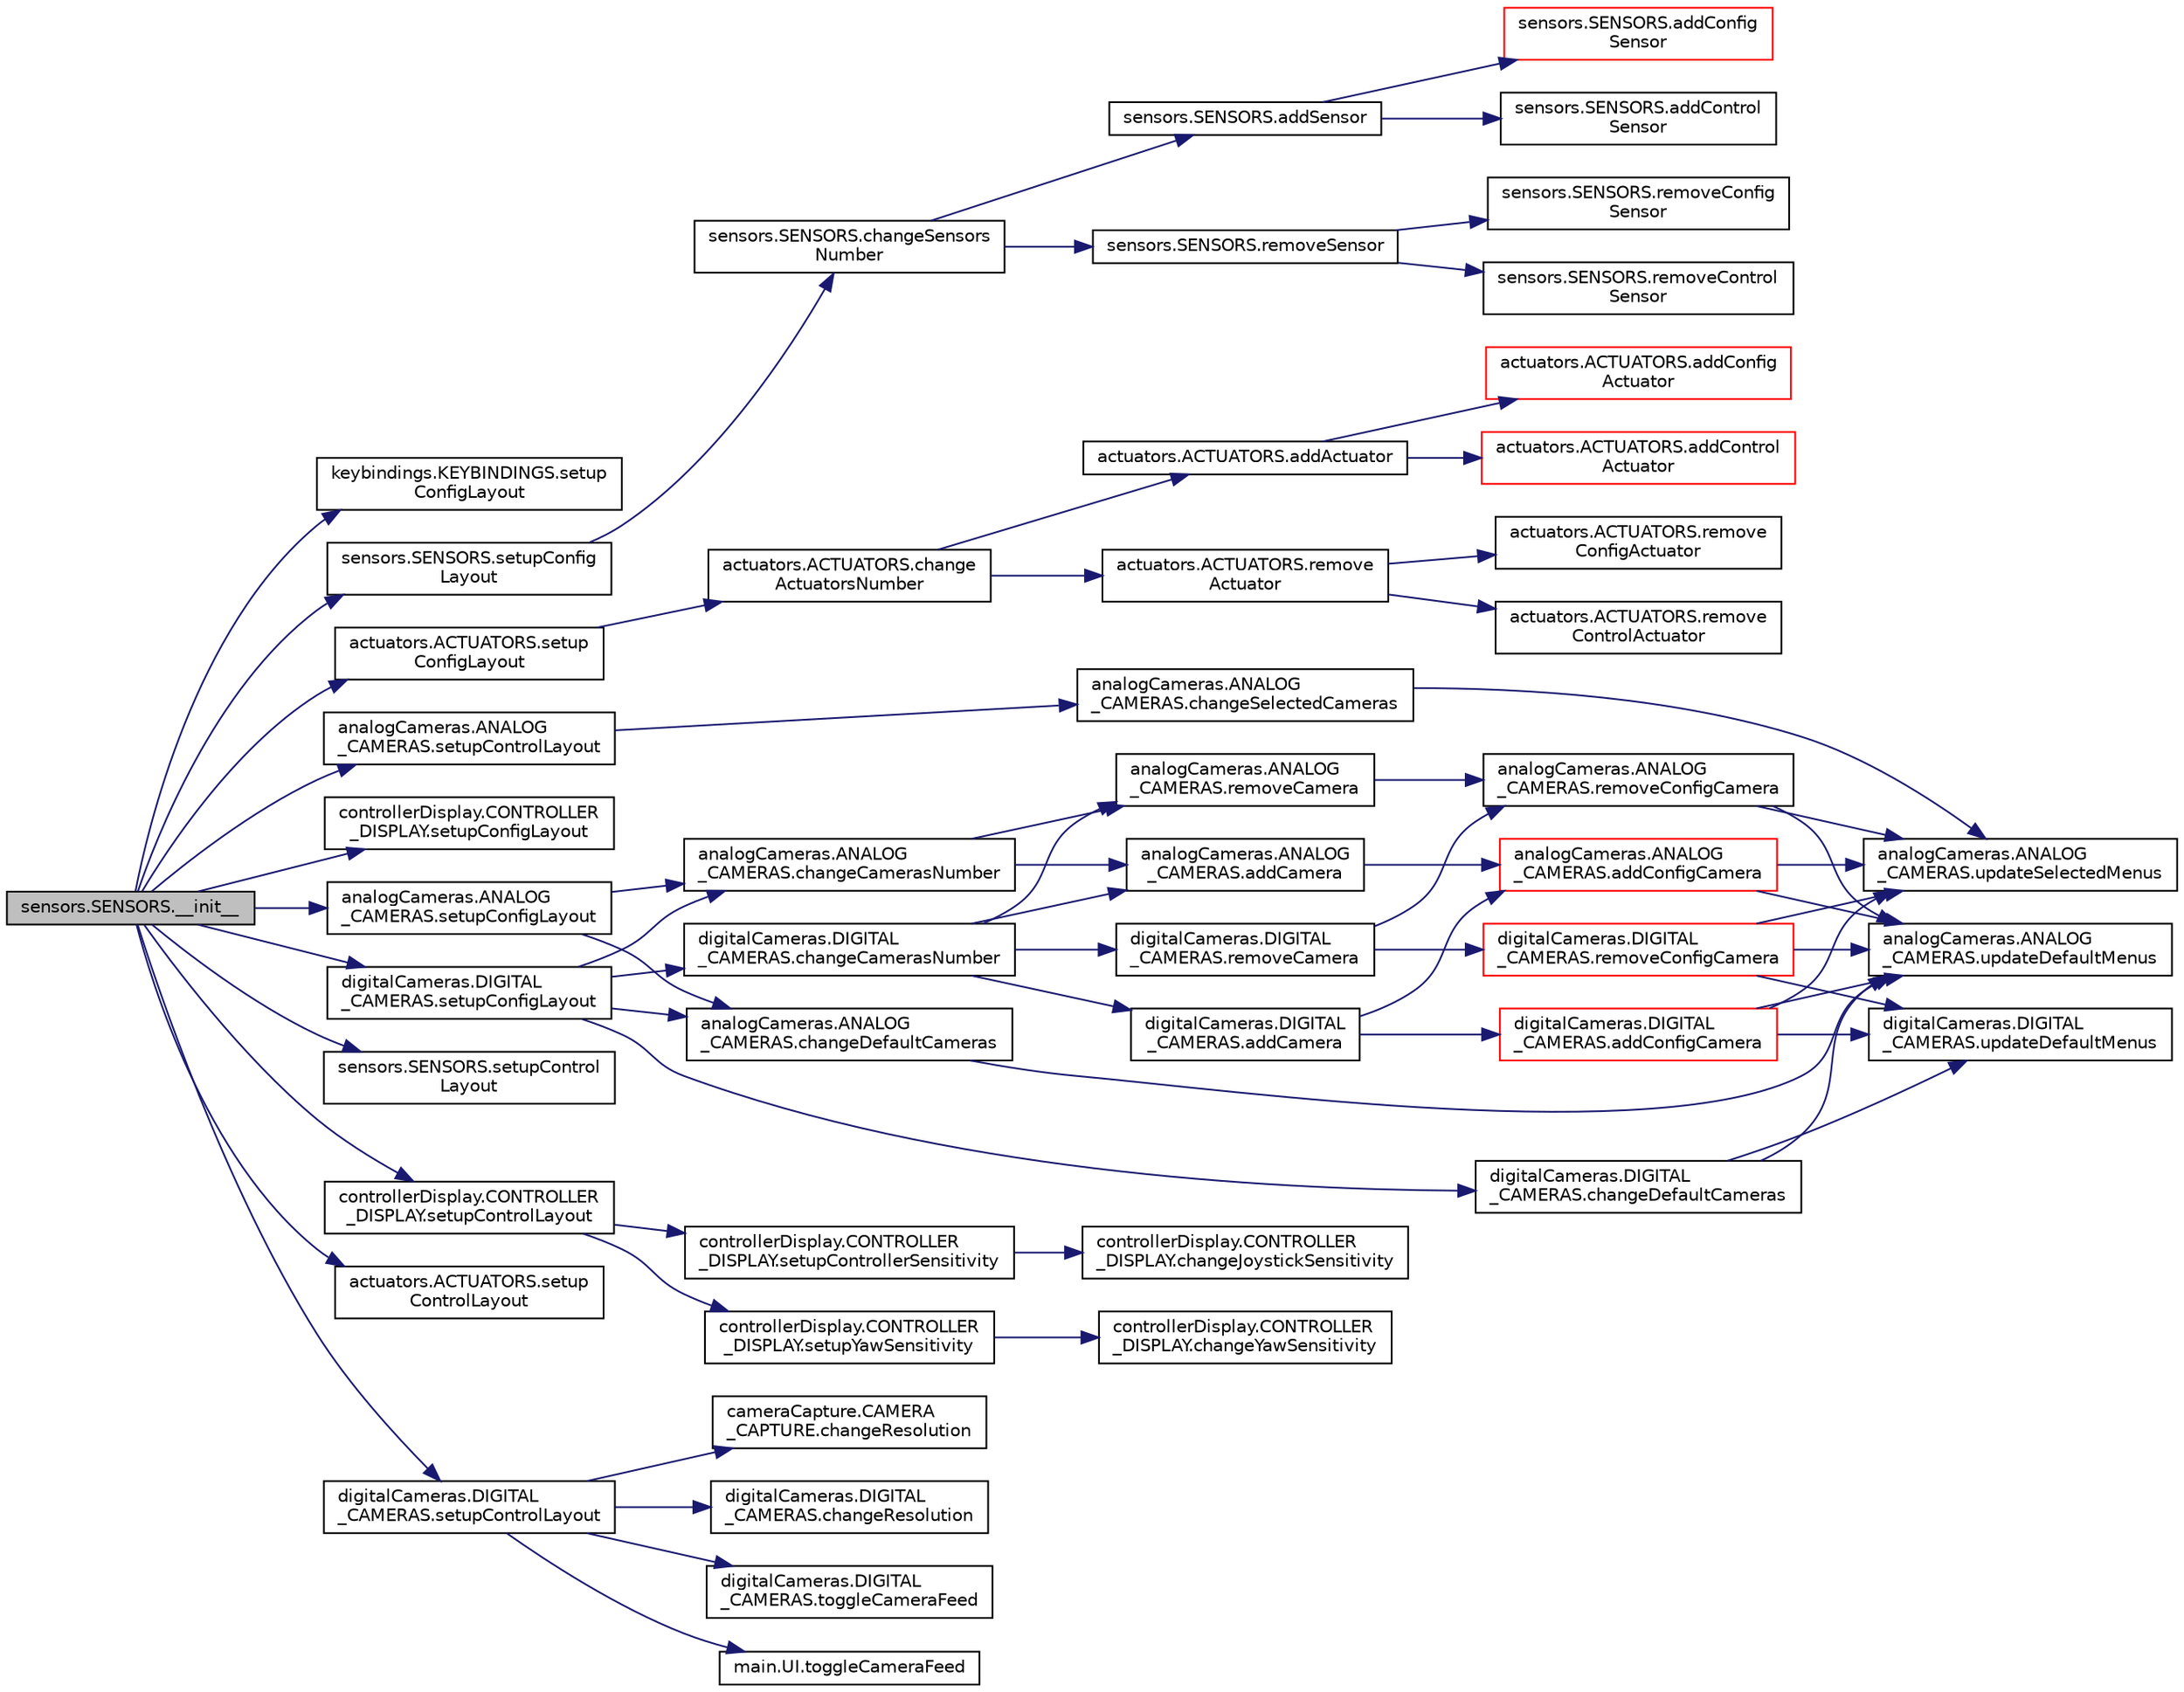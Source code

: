 digraph "sensors.SENSORS.__init__"
{
 // LATEX_PDF_SIZE
  edge [fontname="Helvetica",fontsize="10",labelfontname="Helvetica",labelfontsize="10"];
  node [fontname="Helvetica",fontsize="10",shape=record];
  rankdir="LR";
  Node1 [label="sensors.SENSORS.__init__",height=0.2,width=0.4,color="black", fillcolor="grey75", style="filled", fontcolor="black",tooltip=" "];
  Node1 -> Node2 [color="midnightblue",fontsize="10",style="solid",fontname="Helvetica"];
  Node2 [label="keybindings.KEYBINDINGS.setup\lConfigLayout",height=0.2,width=0.4,color="black", fillcolor="white", style="filled",URL="$classkeybindings_1_1_k_e_y_b_i_n_d_i_n_g_s.html#abb181524723a8736b7fe2e1d6ab0e60c",tooltip="CONTROL PANEL TAB ###."];
  Node1 -> Node3 [color="midnightblue",fontsize="10",style="solid",fontname="Helvetica"];
  Node3 [label="analogCameras.ANALOG\l_CAMERAS.setupConfigLayout",height=0.2,width=0.4,color="black", fillcolor="white", style="filled",URL="$classanalog_cameras_1_1_a_n_a_l_o_g___c_a_m_e_r_a_s.html#a73836369fb366dec0728fba71ad39cef",tooltip="CONFIGURATION TAB ###."];
  Node3 -> Node4 [color="midnightblue",fontsize="10",style="solid",fontname="Helvetica"];
  Node4 [label="analogCameras.ANALOG\l_CAMERAS.changeCamerasNumber",height=0.2,width=0.4,color="black", fillcolor="white", style="filled",URL="$classanalog_cameras_1_1_a_n_a_l_o_g___c_a_m_e_r_a_s.html#a871cfd8bf2133e95e43acb77593845af",tooltip=" "];
  Node4 -> Node5 [color="midnightblue",fontsize="10",style="solid",fontname="Helvetica"];
  Node5 [label="analogCameras.ANALOG\l_CAMERAS.addCamera",height=0.2,width=0.4,color="black", fillcolor="white", style="filled",URL="$classanalog_cameras_1_1_a_n_a_l_o_g___c_a_m_e_r_a_s.html#a5718990990b341daef730e2157a188b1",tooltip=" "];
  Node5 -> Node6 [color="midnightblue",fontsize="10",style="solid",fontname="Helvetica"];
  Node6 [label="analogCameras.ANALOG\l_CAMERAS.addConfigCamera",height=0.2,width=0.4,color="red", fillcolor="white", style="filled",URL="$classanalog_cameras_1_1_a_n_a_l_o_g___c_a_m_e_r_a_s.html#a8ccb61cccad5ef0e3b5b1b88df01b2c6",tooltip=" "];
  Node6 -> Node8 [color="midnightblue",fontsize="10",style="solid",fontname="Helvetica"];
  Node8 [label="analogCameras.ANALOG\l_CAMERAS.updateDefaultMenus",height=0.2,width=0.4,color="black", fillcolor="white", style="filled",URL="$classanalog_cameras_1_1_a_n_a_l_o_g___c_a_m_e_r_a_s.html#a5e757e524ec906baee5f32ea3f143e4b",tooltip=" "];
  Node6 -> Node9 [color="midnightblue",fontsize="10",style="solid",fontname="Helvetica"];
  Node9 [label="analogCameras.ANALOG\l_CAMERAS.updateSelectedMenus",height=0.2,width=0.4,color="black", fillcolor="white", style="filled",URL="$classanalog_cameras_1_1_a_n_a_l_o_g___c_a_m_e_r_a_s.html#aac2d5e5f7c1b4d3ea0a632f5eed89585",tooltip=" "];
  Node4 -> Node10 [color="midnightblue",fontsize="10",style="solid",fontname="Helvetica"];
  Node10 [label="analogCameras.ANALOG\l_CAMERAS.removeCamera",height=0.2,width=0.4,color="black", fillcolor="white", style="filled",URL="$classanalog_cameras_1_1_a_n_a_l_o_g___c_a_m_e_r_a_s.html#a6b5cf5c7076c98ffb8b34462c4c7009d",tooltip=" "];
  Node10 -> Node11 [color="midnightblue",fontsize="10",style="solid",fontname="Helvetica"];
  Node11 [label="analogCameras.ANALOG\l_CAMERAS.removeConfigCamera",height=0.2,width=0.4,color="black", fillcolor="white", style="filled",URL="$classanalog_cameras_1_1_a_n_a_l_o_g___c_a_m_e_r_a_s.html#a307703547825fa9dcc788f4cb08f0526",tooltip=" "];
  Node11 -> Node8 [color="midnightblue",fontsize="10",style="solid",fontname="Helvetica"];
  Node11 -> Node9 [color="midnightblue",fontsize="10",style="solid",fontname="Helvetica"];
  Node3 -> Node12 [color="midnightblue",fontsize="10",style="solid",fontname="Helvetica"];
  Node12 [label="analogCameras.ANALOG\l_CAMERAS.changeDefaultCameras",height=0.2,width=0.4,color="black", fillcolor="white", style="filled",URL="$classanalog_cameras_1_1_a_n_a_l_o_g___c_a_m_e_r_a_s.html#a52976f93d00754351c7278eeb13f2fd5",tooltip=" "];
  Node12 -> Node8 [color="midnightblue",fontsize="10",style="solid",fontname="Helvetica"];
  Node1 -> Node13 [color="midnightblue",fontsize="10",style="solid",fontname="Helvetica"];
  Node13 [label="sensors.SENSORS.setupConfig\lLayout",height=0.2,width=0.4,color="black", fillcolor="white", style="filled",URL="$classsensors_1_1_s_e_n_s_o_r_s.html#a8408af1ba50e54adaf078b028c90796c",tooltip="CONFIGURATION TAB ###."];
  Node13 -> Node14 [color="midnightblue",fontsize="10",style="solid",fontname="Helvetica"];
  Node14 [label="sensors.SENSORS.changeSensors\lNumber",height=0.2,width=0.4,color="black", fillcolor="white", style="filled",URL="$classsensors_1_1_s_e_n_s_o_r_s.html#ac51d7b0243f14ee35f64209c5f4916a6",tooltip=" "];
  Node14 -> Node15 [color="midnightblue",fontsize="10",style="solid",fontname="Helvetica"];
  Node15 [label="sensors.SENSORS.addSensor",height=0.2,width=0.4,color="black", fillcolor="white", style="filled",URL="$classsensors_1_1_s_e_n_s_o_r_s.html#a1cf38fa146a20dff68ebfa06d3a09af7",tooltip=" "];
  Node15 -> Node16 [color="midnightblue",fontsize="10",style="solid",fontname="Helvetica"];
  Node16 [label="sensors.SENSORS.addConfig\lSensor",height=0.2,width=0.4,color="red", fillcolor="white", style="filled",URL="$classsensors_1_1_s_e_n_s_o_r_s.html#a168606ded3ef890b25180bfa870cf071",tooltip=" "];
  Node15 -> Node19 [color="midnightblue",fontsize="10",style="solid",fontname="Helvetica"];
  Node19 [label="sensors.SENSORS.addControl\lSensor",height=0.2,width=0.4,color="black", fillcolor="white", style="filled",URL="$classsensors_1_1_s_e_n_s_o_r_s.html#a204eb9944086526d5491657c76a1ffc6",tooltip=" "];
  Node14 -> Node20 [color="midnightblue",fontsize="10",style="solid",fontname="Helvetica"];
  Node20 [label="sensors.SENSORS.removeSensor",height=0.2,width=0.4,color="black", fillcolor="white", style="filled",URL="$classsensors_1_1_s_e_n_s_o_r_s.html#abfc34b64bc7d1d13a2305e794ad88356",tooltip=" "];
  Node20 -> Node21 [color="midnightblue",fontsize="10",style="solid",fontname="Helvetica"];
  Node21 [label="sensors.SENSORS.removeConfig\lSensor",height=0.2,width=0.4,color="black", fillcolor="white", style="filled",URL="$classsensors_1_1_s_e_n_s_o_r_s.html#a617af526a2b9b26b3ffd2b8d7e412c8c",tooltip=" "];
  Node20 -> Node22 [color="midnightblue",fontsize="10",style="solid",fontname="Helvetica"];
  Node22 [label="sensors.SENSORS.removeControl\lSensor",height=0.2,width=0.4,color="black", fillcolor="white", style="filled",URL="$classsensors_1_1_s_e_n_s_o_r_s.html#a50b0937c1f4b78df013d3ef0df979447",tooltip=" "];
  Node1 -> Node23 [color="midnightblue",fontsize="10",style="solid",fontname="Helvetica"];
  Node23 [label="actuators.ACTUATORS.setup\lConfigLayout",height=0.2,width=0.4,color="black", fillcolor="white", style="filled",URL="$classactuators_1_1_a_c_t_u_a_t_o_r_s.html#a95c6ca7f98d26a901de6c7df0febfd5a",tooltip="CONFIGURATION TAB ###."];
  Node23 -> Node24 [color="midnightblue",fontsize="10",style="solid",fontname="Helvetica"];
  Node24 [label="actuators.ACTUATORS.change\lActuatorsNumber",height=0.2,width=0.4,color="black", fillcolor="white", style="filled",URL="$classactuators_1_1_a_c_t_u_a_t_o_r_s.html#a93e9c0592b5c3f82ea4bba48e0307454",tooltip=" "];
  Node24 -> Node25 [color="midnightblue",fontsize="10",style="solid",fontname="Helvetica"];
  Node25 [label="actuators.ACTUATORS.addActuator",height=0.2,width=0.4,color="black", fillcolor="white", style="filled",URL="$classactuators_1_1_a_c_t_u_a_t_o_r_s.html#aad2326e280d94f08efb621be4a7c59e7",tooltip=" "];
  Node25 -> Node26 [color="midnightblue",fontsize="10",style="solid",fontname="Helvetica"];
  Node26 [label="actuators.ACTUATORS.addConfig\lActuator",height=0.2,width=0.4,color="red", fillcolor="white", style="filled",URL="$classactuators_1_1_a_c_t_u_a_t_o_r_s.html#afc3b8b1569ee761a8b9ef7d41e500731",tooltip=" "];
  Node25 -> Node29 [color="midnightblue",fontsize="10",style="solid",fontname="Helvetica"];
  Node29 [label="actuators.ACTUATORS.addControl\lActuator",height=0.2,width=0.4,color="red", fillcolor="white", style="filled",URL="$classactuators_1_1_a_c_t_u_a_t_o_r_s.html#aa13756ec8a27ef6c8a29409d4881d510",tooltip=" "];
  Node24 -> Node31 [color="midnightblue",fontsize="10",style="solid",fontname="Helvetica"];
  Node31 [label="actuators.ACTUATORS.remove\lActuator",height=0.2,width=0.4,color="black", fillcolor="white", style="filled",URL="$classactuators_1_1_a_c_t_u_a_t_o_r_s.html#ae906f937acf1feae47a99c37da36be9d",tooltip=" "];
  Node31 -> Node32 [color="midnightblue",fontsize="10",style="solid",fontname="Helvetica"];
  Node32 [label="actuators.ACTUATORS.remove\lConfigActuator",height=0.2,width=0.4,color="black", fillcolor="white", style="filled",URL="$classactuators_1_1_a_c_t_u_a_t_o_r_s.html#a1c12afd7d9d531eb748b1e17f90229a8",tooltip=" "];
  Node31 -> Node33 [color="midnightblue",fontsize="10",style="solid",fontname="Helvetica"];
  Node33 [label="actuators.ACTUATORS.remove\lControlActuator",height=0.2,width=0.4,color="black", fillcolor="white", style="filled",URL="$classactuators_1_1_a_c_t_u_a_t_o_r_s.html#aad1c13b1ef02f97858dda75c5a00ba39",tooltip=" "];
  Node1 -> Node34 [color="midnightblue",fontsize="10",style="solid",fontname="Helvetica"];
  Node34 [label="controllerDisplay.CONTROLLER\l_DISPLAY.setupConfigLayout",height=0.2,width=0.4,color="black", fillcolor="white", style="filled",URL="$classcontroller_display_1_1_c_o_n_t_r_o_l_l_e_r___d_i_s_p_l_a_y.html#a45e1bfd12b8973bde8b32457a9266cd0",tooltip="CONFIGURATION TAB ###."];
  Node1 -> Node35 [color="midnightblue",fontsize="10",style="solid",fontname="Helvetica"];
  Node35 [label="digitalCameras.DIGITAL\l_CAMERAS.setupConfigLayout",height=0.2,width=0.4,color="black", fillcolor="white", style="filled",URL="$classdigital_cameras_1_1_d_i_g_i_t_a_l___c_a_m_e_r_a_s.html#a8e4a8a04003975c7a7de14e2b7f0c133",tooltip="CONFIGURATION TAB ###."];
  Node35 -> Node4 [color="midnightblue",fontsize="10",style="solid",fontname="Helvetica"];
  Node35 -> Node36 [color="midnightblue",fontsize="10",style="solid",fontname="Helvetica"];
  Node36 [label="digitalCameras.DIGITAL\l_CAMERAS.changeCamerasNumber",height=0.2,width=0.4,color="black", fillcolor="white", style="filled",URL="$classdigital_cameras_1_1_d_i_g_i_t_a_l___c_a_m_e_r_a_s.html#aed3fb1a8cfc9de49542d2a370efed8be",tooltip=" "];
  Node36 -> Node5 [color="midnightblue",fontsize="10",style="solid",fontname="Helvetica"];
  Node36 -> Node37 [color="midnightblue",fontsize="10",style="solid",fontname="Helvetica"];
  Node37 [label="digitalCameras.DIGITAL\l_CAMERAS.addCamera",height=0.2,width=0.4,color="black", fillcolor="white", style="filled",URL="$classdigital_cameras_1_1_d_i_g_i_t_a_l___c_a_m_e_r_a_s.html#a986ddfee81acad9ac39cd71d00f65630",tooltip=" "];
  Node37 -> Node6 [color="midnightblue",fontsize="10",style="solid",fontname="Helvetica"];
  Node37 -> Node38 [color="midnightblue",fontsize="10",style="solid",fontname="Helvetica"];
  Node38 [label="digitalCameras.DIGITAL\l_CAMERAS.addConfigCamera",height=0.2,width=0.4,color="red", fillcolor="white", style="filled",URL="$classdigital_cameras_1_1_d_i_g_i_t_a_l___c_a_m_e_r_a_s.html#a463d5b6e684c4076326512dba846bff0",tooltip=" "];
  Node38 -> Node8 [color="midnightblue",fontsize="10",style="solid",fontname="Helvetica"];
  Node38 -> Node44 [color="midnightblue",fontsize="10",style="solid",fontname="Helvetica"];
  Node44 [label="digitalCameras.DIGITAL\l_CAMERAS.updateDefaultMenus",height=0.2,width=0.4,color="black", fillcolor="white", style="filled",URL="$classdigital_cameras_1_1_d_i_g_i_t_a_l___c_a_m_e_r_a_s.html#a0bde0a46b0d6d5543f185fba48007f52",tooltip=" "];
  Node38 -> Node9 [color="midnightblue",fontsize="10",style="solid",fontname="Helvetica"];
  Node36 -> Node10 [color="midnightblue",fontsize="10",style="solid",fontname="Helvetica"];
  Node36 -> Node46 [color="midnightblue",fontsize="10",style="solid",fontname="Helvetica"];
  Node46 [label="digitalCameras.DIGITAL\l_CAMERAS.removeCamera",height=0.2,width=0.4,color="black", fillcolor="white", style="filled",URL="$classdigital_cameras_1_1_d_i_g_i_t_a_l___c_a_m_e_r_a_s.html#a157cb3f07386b963c9de639076b69fff",tooltip=" "];
  Node46 -> Node11 [color="midnightblue",fontsize="10",style="solid",fontname="Helvetica"];
  Node46 -> Node47 [color="midnightblue",fontsize="10",style="solid",fontname="Helvetica"];
  Node47 [label="digitalCameras.DIGITAL\l_CAMERAS.removeConfigCamera",height=0.2,width=0.4,color="red", fillcolor="white", style="filled",URL="$classdigital_cameras_1_1_d_i_g_i_t_a_l___c_a_m_e_r_a_s.html#a3915ec878857c143aee99c36437a4601",tooltip=" "];
  Node47 -> Node8 [color="midnightblue",fontsize="10",style="solid",fontname="Helvetica"];
  Node47 -> Node44 [color="midnightblue",fontsize="10",style="solid",fontname="Helvetica"];
  Node47 -> Node9 [color="midnightblue",fontsize="10",style="solid",fontname="Helvetica"];
  Node35 -> Node12 [color="midnightblue",fontsize="10",style="solid",fontname="Helvetica"];
  Node35 -> Node48 [color="midnightblue",fontsize="10",style="solid",fontname="Helvetica"];
  Node48 [label="digitalCameras.DIGITAL\l_CAMERAS.changeDefaultCameras",height=0.2,width=0.4,color="black", fillcolor="white", style="filled",URL="$classdigital_cameras_1_1_d_i_g_i_t_a_l___c_a_m_e_r_a_s.html#a14f86b2ce98f514f3a9fce0dbf35b16b",tooltip=" "];
  Node48 -> Node8 [color="midnightblue",fontsize="10",style="solid",fontname="Helvetica"];
  Node48 -> Node44 [color="midnightblue",fontsize="10",style="solid",fontname="Helvetica"];
  Node1 -> Node49 [color="midnightblue",fontsize="10",style="solid",fontname="Helvetica"];
  Node49 [label="controllerDisplay.CONTROLLER\l_DISPLAY.setupControlLayout",height=0.2,width=0.4,color="black", fillcolor="white", style="filled",URL="$classcontroller_display_1_1_c_o_n_t_r_o_l_l_e_r___d_i_s_p_l_a_y.html#a254c501f80c06eca2b15dc2c60510eca",tooltip="CONTROL PANEL TAB ###."];
  Node49 -> Node50 [color="midnightblue",fontsize="10",style="solid",fontname="Helvetica"];
  Node50 [label="controllerDisplay.CONTROLLER\l_DISPLAY.setupControllerSensitivity",height=0.2,width=0.4,color="black", fillcolor="white", style="filled",URL="$classcontroller_display_1_1_c_o_n_t_r_o_l_l_e_r___d_i_s_p_l_a_y.html#a893116aa35369e09ef7f6d9c18c0815d",tooltip=" "];
  Node50 -> Node51 [color="midnightblue",fontsize="10",style="solid",fontname="Helvetica"];
  Node51 [label="controllerDisplay.CONTROLLER\l_DISPLAY.changeJoystickSensitivity",height=0.2,width=0.4,color="black", fillcolor="white", style="filled",URL="$classcontroller_display_1_1_c_o_n_t_r_o_l_l_e_r___d_i_s_p_l_a_y.html#ac58d7bb1df5d078d2652c2e461616d1e",tooltip=" "];
  Node49 -> Node52 [color="midnightblue",fontsize="10",style="solid",fontname="Helvetica"];
  Node52 [label="controllerDisplay.CONTROLLER\l_DISPLAY.setupYawSensitivity",height=0.2,width=0.4,color="black", fillcolor="white", style="filled",URL="$classcontroller_display_1_1_c_o_n_t_r_o_l_l_e_r___d_i_s_p_l_a_y.html#aa4af291fe0ae5ce1edf67571c79ac451",tooltip=" "];
  Node52 -> Node53 [color="midnightblue",fontsize="10",style="solid",fontname="Helvetica"];
  Node53 [label="controllerDisplay.CONTROLLER\l_DISPLAY.changeYawSensitivity",height=0.2,width=0.4,color="black", fillcolor="white", style="filled",URL="$classcontroller_display_1_1_c_o_n_t_r_o_l_l_e_r___d_i_s_p_l_a_y.html#a42c852b31f542c9505cf377195a795cd",tooltip=" "];
  Node1 -> Node54 [color="midnightblue",fontsize="10",style="solid",fontname="Helvetica"];
  Node54 [label="sensors.SENSORS.setupControl\lLayout",height=0.2,width=0.4,color="black", fillcolor="white", style="filled",URL="$classsensors_1_1_s_e_n_s_o_r_s.html#ae887560a1f920394ffde4c7246459950",tooltip="CONTROL PANEL TAB ###."];
  Node1 -> Node55 [color="midnightblue",fontsize="10",style="solid",fontname="Helvetica"];
  Node55 [label="analogCameras.ANALOG\l_CAMERAS.setupControlLayout",height=0.2,width=0.4,color="black", fillcolor="white", style="filled",URL="$classanalog_cameras_1_1_a_n_a_l_o_g___c_a_m_e_r_a_s.html#abb35a0c31be9904df1c949b71217f4eb",tooltip="CONTROL PANEL TAB ###."];
  Node55 -> Node56 [color="midnightblue",fontsize="10",style="solid",fontname="Helvetica"];
  Node56 [label="analogCameras.ANALOG\l_CAMERAS.changeSelectedCameras",height=0.2,width=0.4,color="black", fillcolor="white", style="filled",URL="$classanalog_cameras_1_1_a_n_a_l_o_g___c_a_m_e_r_a_s.html#a7457fcd633cbf1b6389fe577578d29bf",tooltip=" "];
  Node56 -> Node9 [color="midnightblue",fontsize="10",style="solid",fontname="Helvetica"];
  Node1 -> Node57 [color="midnightblue",fontsize="10",style="solid",fontname="Helvetica"];
  Node57 [label="actuators.ACTUATORS.setup\lControlLayout",height=0.2,width=0.4,color="black", fillcolor="white", style="filled",URL="$classactuators_1_1_a_c_t_u_a_t_o_r_s.html#a9d73c1ed8fde6fbd358edd3634d9c921",tooltip="CONTROL PANEL TAB ###."];
  Node1 -> Node58 [color="midnightblue",fontsize="10",style="solid",fontname="Helvetica"];
  Node58 [label="digitalCameras.DIGITAL\l_CAMERAS.setupControlLayout",height=0.2,width=0.4,color="black", fillcolor="white", style="filled",URL="$classdigital_cameras_1_1_d_i_g_i_t_a_l___c_a_m_e_r_a_s.html#af632ff2bcd0be4632c7c64c0b9285d90",tooltip="CONTROL PANEL TAB ###."];
  Node58 -> Node59 [color="midnightblue",fontsize="10",style="solid",fontname="Helvetica"];
  Node59 [label="cameraCapture.CAMERA\l_CAPTURE.changeResolution",height=0.2,width=0.4,color="black", fillcolor="white", style="filled",URL="$classcamera_capture_1_1_c_a_m_e_r_a___c_a_p_t_u_r_e.html#acde251476ee95827d76f64ba8c15c578",tooltip=" "];
  Node58 -> Node60 [color="midnightblue",fontsize="10",style="solid",fontname="Helvetica"];
  Node60 [label="digitalCameras.DIGITAL\l_CAMERAS.changeResolution",height=0.2,width=0.4,color="black", fillcolor="white", style="filled",URL="$classdigital_cameras_1_1_d_i_g_i_t_a_l___c_a_m_e_r_a_s.html#a7174c9fc5767a9835e46e5d6f368554b",tooltip=" "];
  Node58 -> Node61 [color="midnightblue",fontsize="10",style="solid",fontname="Helvetica"];
  Node61 [label="digitalCameras.DIGITAL\l_CAMERAS.toggleCameraFeed",height=0.2,width=0.4,color="black", fillcolor="white", style="filled",URL="$classdigital_cameras_1_1_d_i_g_i_t_a_l___c_a_m_e_r_a_s.html#a58d0546941846ba3289f3e6eebf671a4",tooltip=" "];
  Node58 -> Node62 [color="midnightblue",fontsize="10",style="solid",fontname="Helvetica"];
  Node62 [label="main.UI.toggleCameraFeed",height=0.2,width=0.4,color="black", fillcolor="white", style="filled",URL="$classmain_1_1_u_i.html#ada1257062060358b26465ec51c2d2e82",tooltip=" "];
}
